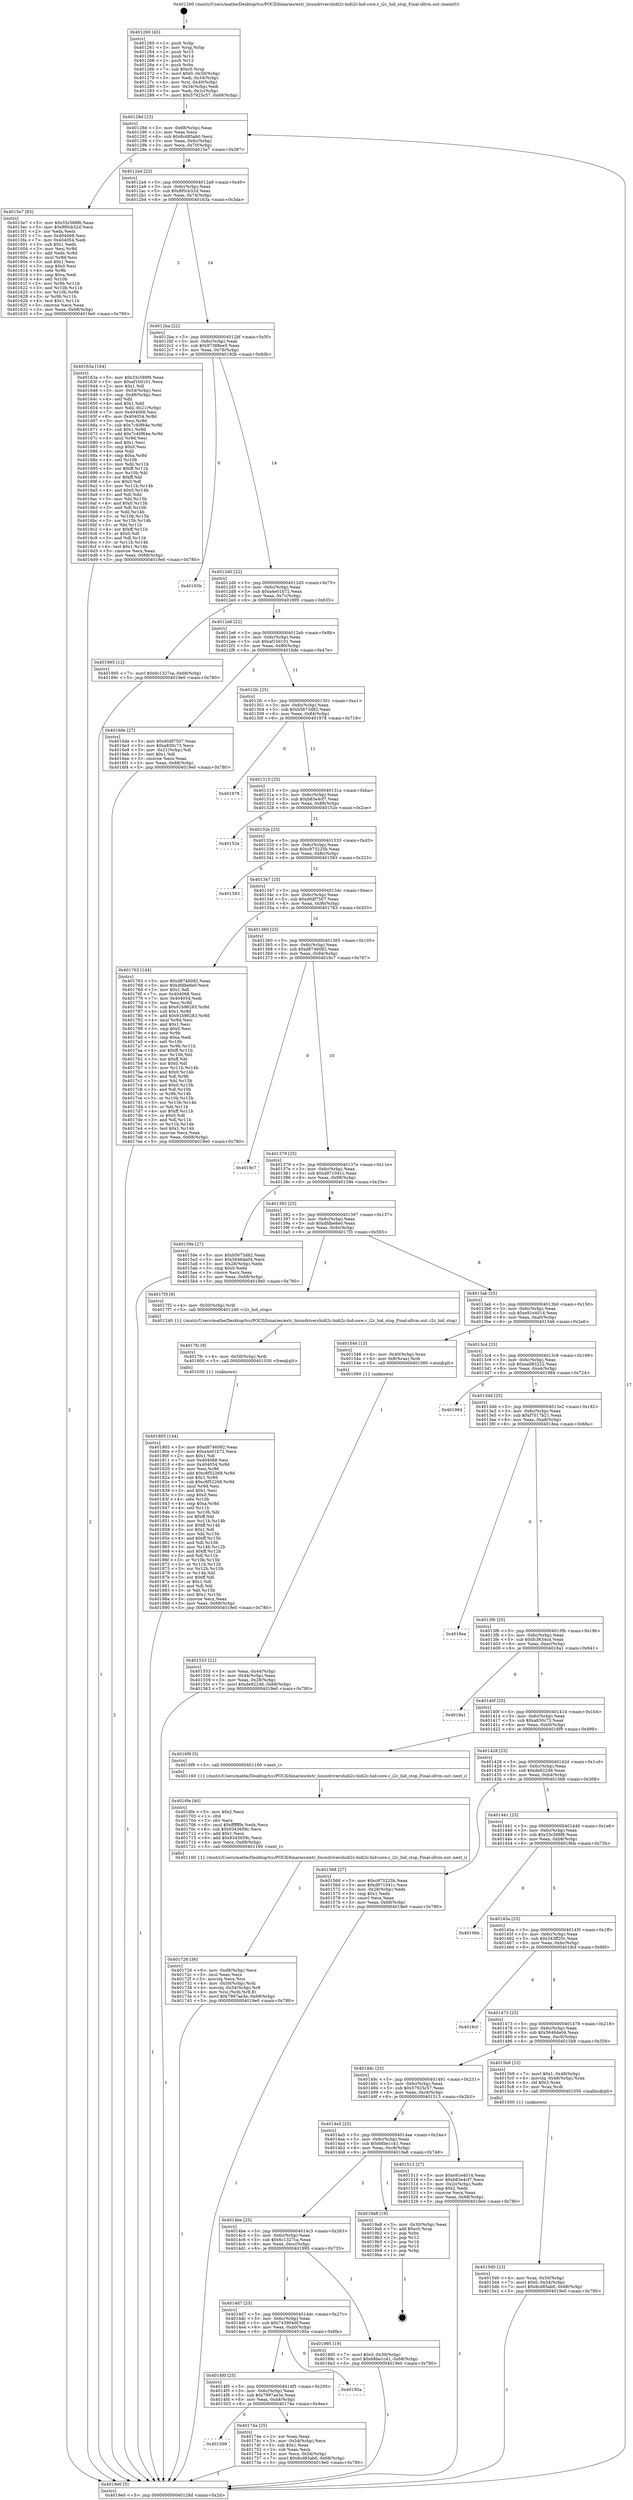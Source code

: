 digraph "0x401260" {
  label = "0x401260 (/mnt/c/Users/mathe/Desktop/tcc/POCII/binaries/extr_linuxdrivershidi2c-hidi2c-hid-core.c_i2c_hid_stop_Final-ollvm.out::main(0))"
  labelloc = "t"
  node[shape=record]

  Entry [label="",width=0.3,height=0.3,shape=circle,fillcolor=black,style=filled]
  "0x40128d" [label="{
     0x40128d [23]\l
     | [instrs]\l
     &nbsp;&nbsp;0x40128d \<+3\>: mov -0x68(%rbp),%eax\l
     &nbsp;&nbsp;0x401290 \<+2\>: mov %eax,%ecx\l
     &nbsp;&nbsp;0x401292 \<+6\>: sub $0x8cd85ab0,%ecx\l
     &nbsp;&nbsp;0x401298 \<+3\>: mov %eax,-0x6c(%rbp)\l
     &nbsp;&nbsp;0x40129b \<+3\>: mov %ecx,-0x70(%rbp)\l
     &nbsp;&nbsp;0x40129e \<+6\>: je 00000000004015e7 \<main+0x387\>\l
  }"]
  "0x4015e7" [label="{
     0x4015e7 [83]\l
     | [instrs]\l
     &nbsp;&nbsp;0x4015e7 \<+5\>: mov $0x33c588f6,%eax\l
     &nbsp;&nbsp;0x4015ec \<+5\>: mov $0x8f0cb32d,%ecx\l
     &nbsp;&nbsp;0x4015f1 \<+2\>: xor %edx,%edx\l
     &nbsp;&nbsp;0x4015f3 \<+7\>: mov 0x404068,%esi\l
     &nbsp;&nbsp;0x4015fa \<+7\>: mov 0x404054,%edi\l
     &nbsp;&nbsp;0x401601 \<+3\>: sub $0x1,%edx\l
     &nbsp;&nbsp;0x401604 \<+3\>: mov %esi,%r8d\l
     &nbsp;&nbsp;0x401607 \<+3\>: add %edx,%r8d\l
     &nbsp;&nbsp;0x40160a \<+4\>: imul %r8d,%esi\l
     &nbsp;&nbsp;0x40160e \<+3\>: and $0x1,%esi\l
     &nbsp;&nbsp;0x401611 \<+3\>: cmp $0x0,%esi\l
     &nbsp;&nbsp;0x401614 \<+4\>: sete %r9b\l
     &nbsp;&nbsp;0x401618 \<+3\>: cmp $0xa,%edi\l
     &nbsp;&nbsp;0x40161b \<+4\>: setl %r10b\l
     &nbsp;&nbsp;0x40161f \<+3\>: mov %r9b,%r11b\l
     &nbsp;&nbsp;0x401622 \<+3\>: and %r10b,%r11b\l
     &nbsp;&nbsp;0x401625 \<+3\>: xor %r10b,%r9b\l
     &nbsp;&nbsp;0x401628 \<+3\>: or %r9b,%r11b\l
     &nbsp;&nbsp;0x40162b \<+4\>: test $0x1,%r11b\l
     &nbsp;&nbsp;0x40162f \<+3\>: cmovne %ecx,%eax\l
     &nbsp;&nbsp;0x401632 \<+3\>: mov %eax,-0x68(%rbp)\l
     &nbsp;&nbsp;0x401635 \<+5\>: jmp 00000000004019e0 \<main+0x780\>\l
  }"]
  "0x4012a4" [label="{
     0x4012a4 [22]\l
     | [instrs]\l
     &nbsp;&nbsp;0x4012a4 \<+5\>: jmp 00000000004012a9 \<main+0x49\>\l
     &nbsp;&nbsp;0x4012a9 \<+3\>: mov -0x6c(%rbp),%eax\l
     &nbsp;&nbsp;0x4012ac \<+5\>: sub $0x8f0cb32d,%eax\l
     &nbsp;&nbsp;0x4012b1 \<+3\>: mov %eax,-0x74(%rbp)\l
     &nbsp;&nbsp;0x4012b4 \<+6\>: je 000000000040163a \<main+0x3da\>\l
  }"]
  Exit [label="",width=0.3,height=0.3,shape=circle,fillcolor=black,style=filled,peripheries=2]
  "0x40163a" [label="{
     0x40163a [164]\l
     | [instrs]\l
     &nbsp;&nbsp;0x40163a \<+5\>: mov $0x33c588f6,%eax\l
     &nbsp;&nbsp;0x40163f \<+5\>: mov $0xaf10d101,%ecx\l
     &nbsp;&nbsp;0x401644 \<+2\>: mov $0x1,%dl\l
     &nbsp;&nbsp;0x401646 \<+3\>: mov -0x54(%rbp),%esi\l
     &nbsp;&nbsp;0x401649 \<+3\>: cmp -0x48(%rbp),%esi\l
     &nbsp;&nbsp;0x40164c \<+4\>: setl %dil\l
     &nbsp;&nbsp;0x401650 \<+4\>: and $0x1,%dil\l
     &nbsp;&nbsp;0x401654 \<+4\>: mov %dil,-0x21(%rbp)\l
     &nbsp;&nbsp;0x401658 \<+7\>: mov 0x404068,%esi\l
     &nbsp;&nbsp;0x40165f \<+8\>: mov 0x404054,%r8d\l
     &nbsp;&nbsp;0x401667 \<+3\>: mov %esi,%r9d\l
     &nbsp;&nbsp;0x40166a \<+7\>: sub $0x7c40f64e,%r9d\l
     &nbsp;&nbsp;0x401671 \<+4\>: sub $0x1,%r9d\l
     &nbsp;&nbsp;0x401675 \<+7\>: add $0x7c40f64e,%r9d\l
     &nbsp;&nbsp;0x40167c \<+4\>: imul %r9d,%esi\l
     &nbsp;&nbsp;0x401680 \<+3\>: and $0x1,%esi\l
     &nbsp;&nbsp;0x401683 \<+3\>: cmp $0x0,%esi\l
     &nbsp;&nbsp;0x401686 \<+4\>: sete %dil\l
     &nbsp;&nbsp;0x40168a \<+4\>: cmp $0xa,%r8d\l
     &nbsp;&nbsp;0x40168e \<+4\>: setl %r10b\l
     &nbsp;&nbsp;0x401692 \<+3\>: mov %dil,%r11b\l
     &nbsp;&nbsp;0x401695 \<+4\>: xor $0xff,%r11b\l
     &nbsp;&nbsp;0x401699 \<+3\>: mov %r10b,%bl\l
     &nbsp;&nbsp;0x40169c \<+3\>: xor $0xff,%bl\l
     &nbsp;&nbsp;0x40169f \<+3\>: xor $0x0,%dl\l
     &nbsp;&nbsp;0x4016a2 \<+3\>: mov %r11b,%r14b\l
     &nbsp;&nbsp;0x4016a5 \<+4\>: and $0x0,%r14b\l
     &nbsp;&nbsp;0x4016a9 \<+3\>: and %dl,%dil\l
     &nbsp;&nbsp;0x4016ac \<+3\>: mov %bl,%r15b\l
     &nbsp;&nbsp;0x4016af \<+4\>: and $0x0,%r15b\l
     &nbsp;&nbsp;0x4016b3 \<+3\>: and %dl,%r10b\l
     &nbsp;&nbsp;0x4016b6 \<+3\>: or %dil,%r14b\l
     &nbsp;&nbsp;0x4016b9 \<+3\>: or %r10b,%r15b\l
     &nbsp;&nbsp;0x4016bc \<+3\>: xor %r15b,%r14b\l
     &nbsp;&nbsp;0x4016bf \<+3\>: or %bl,%r11b\l
     &nbsp;&nbsp;0x4016c2 \<+4\>: xor $0xff,%r11b\l
     &nbsp;&nbsp;0x4016c6 \<+3\>: or $0x0,%dl\l
     &nbsp;&nbsp;0x4016c9 \<+3\>: and %dl,%r11b\l
     &nbsp;&nbsp;0x4016cc \<+3\>: or %r11b,%r14b\l
     &nbsp;&nbsp;0x4016cf \<+4\>: test $0x1,%r14b\l
     &nbsp;&nbsp;0x4016d3 \<+3\>: cmovne %ecx,%eax\l
     &nbsp;&nbsp;0x4016d6 \<+3\>: mov %eax,-0x68(%rbp)\l
     &nbsp;&nbsp;0x4016d9 \<+5\>: jmp 00000000004019e0 \<main+0x780\>\l
  }"]
  "0x4012ba" [label="{
     0x4012ba [22]\l
     | [instrs]\l
     &nbsp;&nbsp;0x4012ba \<+5\>: jmp 00000000004012bf \<main+0x5f\>\l
     &nbsp;&nbsp;0x4012bf \<+3\>: mov -0x6c(%rbp),%eax\l
     &nbsp;&nbsp;0x4012c2 \<+5\>: sub $0x97388ee5,%eax\l
     &nbsp;&nbsp;0x4012c7 \<+3\>: mov %eax,-0x78(%rbp)\l
     &nbsp;&nbsp;0x4012ca \<+6\>: je 000000000040193b \<main+0x6db\>\l
  }"]
  "0x401805" [label="{
     0x401805 [144]\l
     | [instrs]\l
     &nbsp;&nbsp;0x401805 \<+5\>: mov $0xd8746082,%eax\l
     &nbsp;&nbsp;0x40180a \<+5\>: mov $0xa4e01b72,%ecx\l
     &nbsp;&nbsp;0x40180f \<+2\>: mov $0x1,%dl\l
     &nbsp;&nbsp;0x401811 \<+7\>: mov 0x404068,%esi\l
     &nbsp;&nbsp;0x401818 \<+8\>: mov 0x404054,%r8d\l
     &nbsp;&nbsp;0x401820 \<+3\>: mov %esi,%r9d\l
     &nbsp;&nbsp;0x401823 \<+7\>: add $0xc8f52268,%r9d\l
     &nbsp;&nbsp;0x40182a \<+4\>: sub $0x1,%r9d\l
     &nbsp;&nbsp;0x40182e \<+7\>: sub $0xc8f52268,%r9d\l
     &nbsp;&nbsp;0x401835 \<+4\>: imul %r9d,%esi\l
     &nbsp;&nbsp;0x401839 \<+3\>: and $0x1,%esi\l
     &nbsp;&nbsp;0x40183c \<+3\>: cmp $0x0,%esi\l
     &nbsp;&nbsp;0x40183f \<+4\>: sete %r10b\l
     &nbsp;&nbsp;0x401843 \<+4\>: cmp $0xa,%r8d\l
     &nbsp;&nbsp;0x401847 \<+4\>: setl %r11b\l
     &nbsp;&nbsp;0x40184b \<+3\>: mov %r10b,%bl\l
     &nbsp;&nbsp;0x40184e \<+3\>: xor $0xff,%bl\l
     &nbsp;&nbsp;0x401851 \<+3\>: mov %r11b,%r14b\l
     &nbsp;&nbsp;0x401854 \<+4\>: xor $0xff,%r14b\l
     &nbsp;&nbsp;0x401858 \<+3\>: xor $0x1,%dl\l
     &nbsp;&nbsp;0x40185b \<+3\>: mov %bl,%r15b\l
     &nbsp;&nbsp;0x40185e \<+4\>: and $0xff,%r15b\l
     &nbsp;&nbsp;0x401862 \<+3\>: and %dl,%r10b\l
     &nbsp;&nbsp;0x401865 \<+3\>: mov %r14b,%r12b\l
     &nbsp;&nbsp;0x401868 \<+4\>: and $0xff,%r12b\l
     &nbsp;&nbsp;0x40186c \<+3\>: and %dl,%r11b\l
     &nbsp;&nbsp;0x40186f \<+3\>: or %r10b,%r15b\l
     &nbsp;&nbsp;0x401872 \<+3\>: or %r11b,%r12b\l
     &nbsp;&nbsp;0x401875 \<+3\>: xor %r12b,%r15b\l
     &nbsp;&nbsp;0x401878 \<+3\>: or %r14b,%bl\l
     &nbsp;&nbsp;0x40187b \<+3\>: xor $0xff,%bl\l
     &nbsp;&nbsp;0x40187e \<+3\>: or $0x1,%dl\l
     &nbsp;&nbsp;0x401881 \<+2\>: and %dl,%bl\l
     &nbsp;&nbsp;0x401883 \<+3\>: or %bl,%r15b\l
     &nbsp;&nbsp;0x401886 \<+4\>: test $0x1,%r15b\l
     &nbsp;&nbsp;0x40188a \<+3\>: cmovne %ecx,%eax\l
     &nbsp;&nbsp;0x40188d \<+3\>: mov %eax,-0x68(%rbp)\l
     &nbsp;&nbsp;0x401890 \<+5\>: jmp 00000000004019e0 \<main+0x780\>\l
  }"]
  "0x40193b" [label="{
     0x40193b\l
  }", style=dashed]
  "0x4012d0" [label="{
     0x4012d0 [22]\l
     | [instrs]\l
     &nbsp;&nbsp;0x4012d0 \<+5\>: jmp 00000000004012d5 \<main+0x75\>\l
     &nbsp;&nbsp;0x4012d5 \<+3\>: mov -0x6c(%rbp),%eax\l
     &nbsp;&nbsp;0x4012d8 \<+5\>: sub $0xa4e01b72,%eax\l
     &nbsp;&nbsp;0x4012dd \<+3\>: mov %eax,-0x7c(%rbp)\l
     &nbsp;&nbsp;0x4012e0 \<+6\>: je 0000000000401895 \<main+0x635\>\l
  }"]
  "0x4017fc" [label="{
     0x4017fc [9]\l
     | [instrs]\l
     &nbsp;&nbsp;0x4017fc \<+4\>: mov -0x50(%rbp),%rdi\l
     &nbsp;&nbsp;0x401800 \<+5\>: call 0000000000401030 \<free@plt\>\l
     | [calls]\l
     &nbsp;&nbsp;0x401030 \{1\} (unknown)\l
  }"]
  "0x401895" [label="{
     0x401895 [12]\l
     | [instrs]\l
     &nbsp;&nbsp;0x401895 \<+7\>: movl $0x6c1327ca,-0x68(%rbp)\l
     &nbsp;&nbsp;0x40189c \<+5\>: jmp 00000000004019e0 \<main+0x780\>\l
  }"]
  "0x4012e6" [label="{
     0x4012e6 [22]\l
     | [instrs]\l
     &nbsp;&nbsp;0x4012e6 \<+5\>: jmp 00000000004012eb \<main+0x8b\>\l
     &nbsp;&nbsp;0x4012eb \<+3\>: mov -0x6c(%rbp),%eax\l
     &nbsp;&nbsp;0x4012ee \<+5\>: sub $0xaf10d101,%eax\l
     &nbsp;&nbsp;0x4012f3 \<+3\>: mov %eax,-0x80(%rbp)\l
     &nbsp;&nbsp;0x4012f6 \<+6\>: je 00000000004016de \<main+0x47e\>\l
  }"]
  "0x401509" [label="{
     0x401509\l
  }", style=dashed]
  "0x4016de" [label="{
     0x4016de [27]\l
     | [instrs]\l
     &nbsp;&nbsp;0x4016de \<+5\>: mov $0xd0df7507,%eax\l
     &nbsp;&nbsp;0x4016e3 \<+5\>: mov $0xa830c73,%ecx\l
     &nbsp;&nbsp;0x4016e8 \<+3\>: mov -0x21(%rbp),%dl\l
     &nbsp;&nbsp;0x4016eb \<+3\>: test $0x1,%dl\l
     &nbsp;&nbsp;0x4016ee \<+3\>: cmovne %ecx,%eax\l
     &nbsp;&nbsp;0x4016f1 \<+3\>: mov %eax,-0x68(%rbp)\l
     &nbsp;&nbsp;0x4016f4 \<+5\>: jmp 00000000004019e0 \<main+0x780\>\l
  }"]
  "0x4012fc" [label="{
     0x4012fc [25]\l
     | [instrs]\l
     &nbsp;&nbsp;0x4012fc \<+5\>: jmp 0000000000401301 \<main+0xa1\>\l
     &nbsp;&nbsp;0x401301 \<+3\>: mov -0x6c(%rbp),%eax\l
     &nbsp;&nbsp;0x401304 \<+5\>: sub $0xb5673d82,%eax\l
     &nbsp;&nbsp;0x401309 \<+6\>: mov %eax,-0x84(%rbp)\l
     &nbsp;&nbsp;0x40130f \<+6\>: je 0000000000401978 \<main+0x718\>\l
  }"]
  "0x40174a" [label="{
     0x40174a [25]\l
     | [instrs]\l
     &nbsp;&nbsp;0x40174a \<+2\>: xor %eax,%eax\l
     &nbsp;&nbsp;0x40174c \<+3\>: mov -0x54(%rbp),%ecx\l
     &nbsp;&nbsp;0x40174f \<+3\>: sub $0x1,%eax\l
     &nbsp;&nbsp;0x401752 \<+2\>: sub %eax,%ecx\l
     &nbsp;&nbsp;0x401754 \<+3\>: mov %ecx,-0x54(%rbp)\l
     &nbsp;&nbsp;0x401757 \<+7\>: movl $0x8cd85ab0,-0x68(%rbp)\l
     &nbsp;&nbsp;0x40175e \<+5\>: jmp 00000000004019e0 \<main+0x780\>\l
  }"]
  "0x401978" [label="{
     0x401978\l
  }", style=dashed]
  "0x401315" [label="{
     0x401315 [25]\l
     | [instrs]\l
     &nbsp;&nbsp;0x401315 \<+5\>: jmp 000000000040131a \<main+0xba\>\l
     &nbsp;&nbsp;0x40131a \<+3\>: mov -0x6c(%rbp),%eax\l
     &nbsp;&nbsp;0x40131d \<+5\>: sub $0xb83e4cf7,%eax\l
     &nbsp;&nbsp;0x401322 \<+6\>: mov %eax,-0x88(%rbp)\l
     &nbsp;&nbsp;0x401328 \<+6\>: je 000000000040152e \<main+0x2ce\>\l
  }"]
  "0x4014f0" [label="{
     0x4014f0 [25]\l
     | [instrs]\l
     &nbsp;&nbsp;0x4014f0 \<+5\>: jmp 00000000004014f5 \<main+0x295\>\l
     &nbsp;&nbsp;0x4014f5 \<+3\>: mov -0x6c(%rbp),%eax\l
     &nbsp;&nbsp;0x4014f8 \<+5\>: sub $0x7997ae3e,%eax\l
     &nbsp;&nbsp;0x4014fd \<+6\>: mov %eax,-0xd4(%rbp)\l
     &nbsp;&nbsp;0x401503 \<+6\>: je 000000000040174a \<main+0x4ea\>\l
  }"]
  "0x40152e" [label="{
     0x40152e\l
  }", style=dashed]
  "0x40132e" [label="{
     0x40132e [25]\l
     | [instrs]\l
     &nbsp;&nbsp;0x40132e \<+5\>: jmp 0000000000401333 \<main+0xd3\>\l
     &nbsp;&nbsp;0x401333 \<+3\>: mov -0x6c(%rbp),%eax\l
     &nbsp;&nbsp;0x401336 \<+5\>: sub $0xc973225b,%eax\l
     &nbsp;&nbsp;0x40133b \<+6\>: mov %eax,-0x8c(%rbp)\l
     &nbsp;&nbsp;0x401341 \<+6\>: je 0000000000401583 \<main+0x323\>\l
  }"]
  "0x40195a" [label="{
     0x40195a\l
  }", style=dashed]
  "0x401583" [label="{
     0x401583\l
  }", style=dashed]
  "0x401347" [label="{
     0x401347 [25]\l
     | [instrs]\l
     &nbsp;&nbsp;0x401347 \<+5\>: jmp 000000000040134c \<main+0xec\>\l
     &nbsp;&nbsp;0x40134c \<+3\>: mov -0x6c(%rbp),%eax\l
     &nbsp;&nbsp;0x40134f \<+5\>: sub $0xd0df7507,%eax\l
     &nbsp;&nbsp;0x401354 \<+6\>: mov %eax,-0x90(%rbp)\l
     &nbsp;&nbsp;0x40135a \<+6\>: je 0000000000401763 \<main+0x503\>\l
  }"]
  "0x4014d7" [label="{
     0x4014d7 [25]\l
     | [instrs]\l
     &nbsp;&nbsp;0x4014d7 \<+5\>: jmp 00000000004014dc \<main+0x27c\>\l
     &nbsp;&nbsp;0x4014dc \<+3\>: mov -0x6c(%rbp),%eax\l
     &nbsp;&nbsp;0x4014df \<+5\>: sub $0x743904df,%eax\l
     &nbsp;&nbsp;0x4014e4 \<+6\>: mov %eax,-0xd0(%rbp)\l
     &nbsp;&nbsp;0x4014ea \<+6\>: je 000000000040195a \<main+0x6fa\>\l
  }"]
  "0x401763" [label="{
     0x401763 [144]\l
     | [instrs]\l
     &nbsp;&nbsp;0x401763 \<+5\>: mov $0xd8746082,%eax\l
     &nbsp;&nbsp;0x401768 \<+5\>: mov $0xdfdbe8e0,%ecx\l
     &nbsp;&nbsp;0x40176d \<+2\>: mov $0x1,%dl\l
     &nbsp;&nbsp;0x40176f \<+7\>: mov 0x404068,%esi\l
     &nbsp;&nbsp;0x401776 \<+7\>: mov 0x404054,%edi\l
     &nbsp;&nbsp;0x40177d \<+3\>: mov %esi,%r8d\l
     &nbsp;&nbsp;0x401780 \<+7\>: sub $0x91b96283,%r8d\l
     &nbsp;&nbsp;0x401787 \<+4\>: sub $0x1,%r8d\l
     &nbsp;&nbsp;0x40178b \<+7\>: add $0x91b96283,%r8d\l
     &nbsp;&nbsp;0x401792 \<+4\>: imul %r8d,%esi\l
     &nbsp;&nbsp;0x401796 \<+3\>: and $0x1,%esi\l
     &nbsp;&nbsp;0x401799 \<+3\>: cmp $0x0,%esi\l
     &nbsp;&nbsp;0x40179c \<+4\>: sete %r9b\l
     &nbsp;&nbsp;0x4017a0 \<+3\>: cmp $0xa,%edi\l
     &nbsp;&nbsp;0x4017a3 \<+4\>: setl %r10b\l
     &nbsp;&nbsp;0x4017a7 \<+3\>: mov %r9b,%r11b\l
     &nbsp;&nbsp;0x4017aa \<+4\>: xor $0xff,%r11b\l
     &nbsp;&nbsp;0x4017ae \<+3\>: mov %r10b,%bl\l
     &nbsp;&nbsp;0x4017b1 \<+3\>: xor $0xff,%bl\l
     &nbsp;&nbsp;0x4017b4 \<+3\>: xor $0x0,%dl\l
     &nbsp;&nbsp;0x4017b7 \<+3\>: mov %r11b,%r14b\l
     &nbsp;&nbsp;0x4017ba \<+4\>: and $0x0,%r14b\l
     &nbsp;&nbsp;0x4017be \<+3\>: and %dl,%r9b\l
     &nbsp;&nbsp;0x4017c1 \<+3\>: mov %bl,%r15b\l
     &nbsp;&nbsp;0x4017c4 \<+4\>: and $0x0,%r15b\l
     &nbsp;&nbsp;0x4017c8 \<+3\>: and %dl,%r10b\l
     &nbsp;&nbsp;0x4017cb \<+3\>: or %r9b,%r14b\l
     &nbsp;&nbsp;0x4017ce \<+3\>: or %r10b,%r15b\l
     &nbsp;&nbsp;0x4017d1 \<+3\>: xor %r15b,%r14b\l
     &nbsp;&nbsp;0x4017d4 \<+3\>: or %bl,%r11b\l
     &nbsp;&nbsp;0x4017d7 \<+4\>: xor $0xff,%r11b\l
     &nbsp;&nbsp;0x4017db \<+3\>: or $0x0,%dl\l
     &nbsp;&nbsp;0x4017de \<+3\>: and %dl,%r11b\l
     &nbsp;&nbsp;0x4017e1 \<+3\>: or %r11b,%r14b\l
     &nbsp;&nbsp;0x4017e4 \<+4\>: test $0x1,%r14b\l
     &nbsp;&nbsp;0x4017e8 \<+3\>: cmovne %ecx,%eax\l
     &nbsp;&nbsp;0x4017eb \<+3\>: mov %eax,-0x68(%rbp)\l
     &nbsp;&nbsp;0x4017ee \<+5\>: jmp 00000000004019e0 \<main+0x780\>\l
  }"]
  "0x401360" [label="{
     0x401360 [25]\l
     | [instrs]\l
     &nbsp;&nbsp;0x401360 \<+5\>: jmp 0000000000401365 \<main+0x105\>\l
     &nbsp;&nbsp;0x401365 \<+3\>: mov -0x6c(%rbp),%eax\l
     &nbsp;&nbsp;0x401368 \<+5\>: sub $0xd8746082,%eax\l
     &nbsp;&nbsp;0x40136d \<+6\>: mov %eax,-0x94(%rbp)\l
     &nbsp;&nbsp;0x401373 \<+6\>: je 00000000004019c7 \<main+0x767\>\l
  }"]
  "0x401995" [label="{
     0x401995 [19]\l
     | [instrs]\l
     &nbsp;&nbsp;0x401995 \<+7\>: movl $0x0,-0x30(%rbp)\l
     &nbsp;&nbsp;0x40199c \<+7\>: movl $0x68be1c41,-0x68(%rbp)\l
     &nbsp;&nbsp;0x4019a3 \<+5\>: jmp 00000000004019e0 \<main+0x780\>\l
  }"]
  "0x4019c7" [label="{
     0x4019c7\l
  }", style=dashed]
  "0x401379" [label="{
     0x401379 [25]\l
     | [instrs]\l
     &nbsp;&nbsp;0x401379 \<+5\>: jmp 000000000040137e \<main+0x11e\>\l
     &nbsp;&nbsp;0x40137e \<+3\>: mov -0x6c(%rbp),%eax\l
     &nbsp;&nbsp;0x401381 \<+5\>: sub $0xd971041c,%eax\l
     &nbsp;&nbsp;0x401386 \<+6\>: mov %eax,-0x98(%rbp)\l
     &nbsp;&nbsp;0x40138c \<+6\>: je 000000000040159e \<main+0x33e\>\l
  }"]
  "0x4014be" [label="{
     0x4014be [25]\l
     | [instrs]\l
     &nbsp;&nbsp;0x4014be \<+5\>: jmp 00000000004014c3 \<main+0x263\>\l
     &nbsp;&nbsp;0x4014c3 \<+3\>: mov -0x6c(%rbp),%eax\l
     &nbsp;&nbsp;0x4014c6 \<+5\>: sub $0x6c1327ca,%eax\l
     &nbsp;&nbsp;0x4014cb \<+6\>: mov %eax,-0xcc(%rbp)\l
     &nbsp;&nbsp;0x4014d1 \<+6\>: je 0000000000401995 \<main+0x735\>\l
  }"]
  "0x40159e" [label="{
     0x40159e [27]\l
     | [instrs]\l
     &nbsp;&nbsp;0x40159e \<+5\>: mov $0xb5673d82,%eax\l
     &nbsp;&nbsp;0x4015a3 \<+5\>: mov $0x5646da04,%ecx\l
     &nbsp;&nbsp;0x4015a8 \<+3\>: mov -0x28(%rbp),%edx\l
     &nbsp;&nbsp;0x4015ab \<+3\>: cmp $0x0,%edx\l
     &nbsp;&nbsp;0x4015ae \<+3\>: cmove %ecx,%eax\l
     &nbsp;&nbsp;0x4015b1 \<+3\>: mov %eax,-0x68(%rbp)\l
     &nbsp;&nbsp;0x4015b4 \<+5\>: jmp 00000000004019e0 \<main+0x780\>\l
  }"]
  "0x401392" [label="{
     0x401392 [25]\l
     | [instrs]\l
     &nbsp;&nbsp;0x401392 \<+5\>: jmp 0000000000401397 \<main+0x137\>\l
     &nbsp;&nbsp;0x401397 \<+3\>: mov -0x6c(%rbp),%eax\l
     &nbsp;&nbsp;0x40139a \<+5\>: sub $0xdfdbe8e0,%eax\l
     &nbsp;&nbsp;0x40139f \<+6\>: mov %eax,-0x9c(%rbp)\l
     &nbsp;&nbsp;0x4013a5 \<+6\>: je 00000000004017f3 \<main+0x593\>\l
  }"]
  "0x4019a8" [label="{
     0x4019a8 [19]\l
     | [instrs]\l
     &nbsp;&nbsp;0x4019a8 \<+3\>: mov -0x30(%rbp),%eax\l
     &nbsp;&nbsp;0x4019ab \<+7\>: add $0xc0,%rsp\l
     &nbsp;&nbsp;0x4019b2 \<+1\>: pop %rbx\l
     &nbsp;&nbsp;0x4019b3 \<+2\>: pop %r12\l
     &nbsp;&nbsp;0x4019b5 \<+2\>: pop %r14\l
     &nbsp;&nbsp;0x4019b7 \<+2\>: pop %r15\l
     &nbsp;&nbsp;0x4019b9 \<+1\>: pop %rbp\l
     &nbsp;&nbsp;0x4019ba \<+1\>: ret\l
  }"]
  "0x4017f3" [label="{
     0x4017f3 [9]\l
     | [instrs]\l
     &nbsp;&nbsp;0x4017f3 \<+4\>: mov -0x50(%rbp),%rdi\l
     &nbsp;&nbsp;0x4017f7 \<+5\>: call 0000000000401240 \<i2c_hid_stop\>\l
     | [calls]\l
     &nbsp;&nbsp;0x401240 \{1\} (/mnt/c/Users/mathe/Desktop/tcc/POCII/binaries/extr_linuxdrivershidi2c-hidi2c-hid-core.c_i2c_hid_stop_Final-ollvm.out::i2c_hid_stop)\l
  }"]
  "0x4013ab" [label="{
     0x4013ab [25]\l
     | [instrs]\l
     &nbsp;&nbsp;0x4013ab \<+5\>: jmp 00000000004013b0 \<main+0x150\>\l
     &nbsp;&nbsp;0x4013b0 \<+3\>: mov -0x6c(%rbp),%eax\l
     &nbsp;&nbsp;0x4013b3 \<+5\>: sub $0xe91e4014,%eax\l
     &nbsp;&nbsp;0x4013b8 \<+6\>: mov %eax,-0xa0(%rbp)\l
     &nbsp;&nbsp;0x4013be \<+6\>: je 0000000000401546 \<main+0x2e6\>\l
  }"]
  "0x401726" [label="{
     0x401726 [36]\l
     | [instrs]\l
     &nbsp;&nbsp;0x401726 \<+6\>: mov -0xd8(%rbp),%ecx\l
     &nbsp;&nbsp;0x40172c \<+3\>: imul %eax,%ecx\l
     &nbsp;&nbsp;0x40172f \<+3\>: movslq %ecx,%rsi\l
     &nbsp;&nbsp;0x401732 \<+4\>: mov -0x50(%rbp),%rdi\l
     &nbsp;&nbsp;0x401736 \<+4\>: movslq -0x54(%rbp),%r8\l
     &nbsp;&nbsp;0x40173a \<+4\>: mov %rsi,(%rdi,%r8,8)\l
     &nbsp;&nbsp;0x40173e \<+7\>: movl $0x7997ae3e,-0x68(%rbp)\l
     &nbsp;&nbsp;0x401745 \<+5\>: jmp 00000000004019e0 \<main+0x780\>\l
  }"]
  "0x401546" [label="{
     0x401546 [13]\l
     | [instrs]\l
     &nbsp;&nbsp;0x401546 \<+4\>: mov -0x40(%rbp),%rax\l
     &nbsp;&nbsp;0x40154a \<+4\>: mov 0x8(%rax),%rdi\l
     &nbsp;&nbsp;0x40154e \<+5\>: call 0000000000401060 \<atoi@plt\>\l
     | [calls]\l
     &nbsp;&nbsp;0x401060 \{1\} (unknown)\l
  }"]
  "0x4013c4" [label="{
     0x4013c4 [25]\l
     | [instrs]\l
     &nbsp;&nbsp;0x4013c4 \<+5\>: jmp 00000000004013c9 \<main+0x169\>\l
     &nbsp;&nbsp;0x4013c9 \<+3\>: mov -0x6c(%rbp),%eax\l
     &nbsp;&nbsp;0x4013cc \<+5\>: sub $0xea083222,%eax\l
     &nbsp;&nbsp;0x4013d1 \<+6\>: mov %eax,-0xa4(%rbp)\l
     &nbsp;&nbsp;0x4013d7 \<+6\>: je 0000000000401984 \<main+0x724\>\l
  }"]
  "0x4016fe" [label="{
     0x4016fe [40]\l
     | [instrs]\l
     &nbsp;&nbsp;0x4016fe \<+5\>: mov $0x2,%ecx\l
     &nbsp;&nbsp;0x401703 \<+1\>: cltd\l
     &nbsp;&nbsp;0x401704 \<+2\>: idiv %ecx\l
     &nbsp;&nbsp;0x401706 \<+6\>: imul $0xfffffffe,%edx,%ecx\l
     &nbsp;&nbsp;0x40170c \<+6\>: sub $0x9343659c,%ecx\l
     &nbsp;&nbsp;0x401712 \<+3\>: add $0x1,%ecx\l
     &nbsp;&nbsp;0x401715 \<+6\>: add $0x9343659c,%ecx\l
     &nbsp;&nbsp;0x40171b \<+6\>: mov %ecx,-0xd8(%rbp)\l
     &nbsp;&nbsp;0x401721 \<+5\>: call 0000000000401160 \<next_i\>\l
     | [calls]\l
     &nbsp;&nbsp;0x401160 \{1\} (/mnt/c/Users/mathe/Desktop/tcc/POCII/binaries/extr_linuxdrivershidi2c-hidi2c-hid-core.c_i2c_hid_stop_Final-ollvm.out::next_i)\l
  }"]
  "0x401984" [label="{
     0x401984\l
  }", style=dashed]
  "0x4013dd" [label="{
     0x4013dd [25]\l
     | [instrs]\l
     &nbsp;&nbsp;0x4013dd \<+5\>: jmp 00000000004013e2 \<main+0x182\>\l
     &nbsp;&nbsp;0x4013e2 \<+3\>: mov -0x6c(%rbp),%eax\l
     &nbsp;&nbsp;0x4013e5 \<+5\>: sub $0xf7017b21,%eax\l
     &nbsp;&nbsp;0x4013ea \<+6\>: mov %eax,-0xa8(%rbp)\l
     &nbsp;&nbsp;0x4013f0 \<+6\>: je 00000000004018ea \<main+0x68a\>\l
  }"]
  "0x4015d0" [label="{
     0x4015d0 [23]\l
     | [instrs]\l
     &nbsp;&nbsp;0x4015d0 \<+4\>: mov %rax,-0x50(%rbp)\l
     &nbsp;&nbsp;0x4015d4 \<+7\>: movl $0x0,-0x54(%rbp)\l
     &nbsp;&nbsp;0x4015db \<+7\>: movl $0x8cd85ab0,-0x68(%rbp)\l
     &nbsp;&nbsp;0x4015e2 \<+5\>: jmp 00000000004019e0 \<main+0x780\>\l
  }"]
  "0x4018ea" [label="{
     0x4018ea\l
  }", style=dashed]
  "0x4013f6" [label="{
     0x4013f6 [25]\l
     | [instrs]\l
     &nbsp;&nbsp;0x4013f6 \<+5\>: jmp 00000000004013fb \<main+0x19b\>\l
     &nbsp;&nbsp;0x4013fb \<+3\>: mov -0x6c(%rbp),%eax\l
     &nbsp;&nbsp;0x4013fe \<+5\>: sub $0xfc3634cd,%eax\l
     &nbsp;&nbsp;0x401403 \<+6\>: mov %eax,-0xac(%rbp)\l
     &nbsp;&nbsp;0x401409 \<+6\>: je 00000000004018a1 \<main+0x641\>\l
  }"]
  "0x401553" [label="{
     0x401553 [21]\l
     | [instrs]\l
     &nbsp;&nbsp;0x401553 \<+3\>: mov %eax,-0x44(%rbp)\l
     &nbsp;&nbsp;0x401556 \<+3\>: mov -0x44(%rbp),%eax\l
     &nbsp;&nbsp;0x401559 \<+3\>: mov %eax,-0x28(%rbp)\l
     &nbsp;&nbsp;0x40155c \<+7\>: movl $0xde92246,-0x68(%rbp)\l
     &nbsp;&nbsp;0x401563 \<+5\>: jmp 00000000004019e0 \<main+0x780\>\l
  }"]
  "0x4018a1" [label="{
     0x4018a1\l
  }", style=dashed]
  "0x40140f" [label="{
     0x40140f [25]\l
     | [instrs]\l
     &nbsp;&nbsp;0x40140f \<+5\>: jmp 0000000000401414 \<main+0x1b4\>\l
     &nbsp;&nbsp;0x401414 \<+3\>: mov -0x6c(%rbp),%eax\l
     &nbsp;&nbsp;0x401417 \<+5\>: sub $0xa830c73,%eax\l
     &nbsp;&nbsp;0x40141c \<+6\>: mov %eax,-0xb0(%rbp)\l
     &nbsp;&nbsp;0x401422 \<+6\>: je 00000000004016f9 \<main+0x499\>\l
  }"]
  "0x401260" [label="{
     0x401260 [45]\l
     | [instrs]\l
     &nbsp;&nbsp;0x401260 \<+1\>: push %rbp\l
     &nbsp;&nbsp;0x401261 \<+3\>: mov %rsp,%rbp\l
     &nbsp;&nbsp;0x401264 \<+2\>: push %r15\l
     &nbsp;&nbsp;0x401266 \<+2\>: push %r14\l
     &nbsp;&nbsp;0x401268 \<+2\>: push %r12\l
     &nbsp;&nbsp;0x40126a \<+1\>: push %rbx\l
     &nbsp;&nbsp;0x40126b \<+7\>: sub $0xc0,%rsp\l
     &nbsp;&nbsp;0x401272 \<+7\>: movl $0x0,-0x30(%rbp)\l
     &nbsp;&nbsp;0x401279 \<+3\>: mov %edi,-0x34(%rbp)\l
     &nbsp;&nbsp;0x40127c \<+4\>: mov %rsi,-0x40(%rbp)\l
     &nbsp;&nbsp;0x401280 \<+3\>: mov -0x34(%rbp),%edi\l
     &nbsp;&nbsp;0x401283 \<+3\>: mov %edi,-0x2c(%rbp)\l
     &nbsp;&nbsp;0x401286 \<+7\>: movl $0x57925c57,-0x68(%rbp)\l
  }"]
  "0x4016f9" [label="{
     0x4016f9 [5]\l
     | [instrs]\l
     &nbsp;&nbsp;0x4016f9 \<+5\>: call 0000000000401160 \<next_i\>\l
     | [calls]\l
     &nbsp;&nbsp;0x401160 \{1\} (/mnt/c/Users/mathe/Desktop/tcc/POCII/binaries/extr_linuxdrivershidi2c-hidi2c-hid-core.c_i2c_hid_stop_Final-ollvm.out::next_i)\l
  }"]
  "0x401428" [label="{
     0x401428 [25]\l
     | [instrs]\l
     &nbsp;&nbsp;0x401428 \<+5\>: jmp 000000000040142d \<main+0x1cd\>\l
     &nbsp;&nbsp;0x40142d \<+3\>: mov -0x6c(%rbp),%eax\l
     &nbsp;&nbsp;0x401430 \<+5\>: sub $0xde92246,%eax\l
     &nbsp;&nbsp;0x401435 \<+6\>: mov %eax,-0xb4(%rbp)\l
     &nbsp;&nbsp;0x40143b \<+6\>: je 0000000000401568 \<main+0x308\>\l
  }"]
  "0x4019e0" [label="{
     0x4019e0 [5]\l
     | [instrs]\l
     &nbsp;&nbsp;0x4019e0 \<+5\>: jmp 000000000040128d \<main+0x2d\>\l
  }"]
  "0x401568" [label="{
     0x401568 [27]\l
     | [instrs]\l
     &nbsp;&nbsp;0x401568 \<+5\>: mov $0xc973225b,%eax\l
     &nbsp;&nbsp;0x40156d \<+5\>: mov $0xd971041c,%ecx\l
     &nbsp;&nbsp;0x401572 \<+3\>: mov -0x28(%rbp),%edx\l
     &nbsp;&nbsp;0x401575 \<+3\>: cmp $0x1,%edx\l
     &nbsp;&nbsp;0x401578 \<+3\>: cmovl %ecx,%eax\l
     &nbsp;&nbsp;0x40157b \<+3\>: mov %eax,-0x68(%rbp)\l
     &nbsp;&nbsp;0x40157e \<+5\>: jmp 00000000004019e0 \<main+0x780\>\l
  }"]
  "0x401441" [label="{
     0x401441 [25]\l
     | [instrs]\l
     &nbsp;&nbsp;0x401441 \<+5\>: jmp 0000000000401446 \<main+0x1e6\>\l
     &nbsp;&nbsp;0x401446 \<+3\>: mov -0x6c(%rbp),%eax\l
     &nbsp;&nbsp;0x401449 \<+5\>: sub $0x33c588f6,%eax\l
     &nbsp;&nbsp;0x40144e \<+6\>: mov %eax,-0xb8(%rbp)\l
     &nbsp;&nbsp;0x401454 \<+6\>: je 00000000004019bb \<main+0x75b\>\l
  }"]
  "0x4014a5" [label="{
     0x4014a5 [25]\l
     | [instrs]\l
     &nbsp;&nbsp;0x4014a5 \<+5\>: jmp 00000000004014aa \<main+0x24a\>\l
     &nbsp;&nbsp;0x4014aa \<+3\>: mov -0x6c(%rbp),%eax\l
     &nbsp;&nbsp;0x4014ad \<+5\>: sub $0x68be1c41,%eax\l
     &nbsp;&nbsp;0x4014b2 \<+6\>: mov %eax,-0xc8(%rbp)\l
     &nbsp;&nbsp;0x4014b8 \<+6\>: je 00000000004019a8 \<main+0x748\>\l
  }"]
  "0x4019bb" [label="{
     0x4019bb\l
  }", style=dashed]
  "0x40145a" [label="{
     0x40145a [25]\l
     | [instrs]\l
     &nbsp;&nbsp;0x40145a \<+5\>: jmp 000000000040145f \<main+0x1ff\>\l
     &nbsp;&nbsp;0x40145f \<+3\>: mov -0x6c(%rbp),%eax\l
     &nbsp;&nbsp;0x401462 \<+5\>: sub $0x343ff20c,%eax\l
     &nbsp;&nbsp;0x401467 \<+6\>: mov %eax,-0xbc(%rbp)\l
     &nbsp;&nbsp;0x40146d \<+6\>: je 00000000004018cf \<main+0x66f\>\l
  }"]
  "0x401513" [label="{
     0x401513 [27]\l
     | [instrs]\l
     &nbsp;&nbsp;0x401513 \<+5\>: mov $0xe91e4014,%eax\l
     &nbsp;&nbsp;0x401518 \<+5\>: mov $0xb83e4cf7,%ecx\l
     &nbsp;&nbsp;0x40151d \<+3\>: mov -0x2c(%rbp),%edx\l
     &nbsp;&nbsp;0x401520 \<+3\>: cmp $0x2,%edx\l
     &nbsp;&nbsp;0x401523 \<+3\>: cmovne %ecx,%eax\l
     &nbsp;&nbsp;0x401526 \<+3\>: mov %eax,-0x68(%rbp)\l
     &nbsp;&nbsp;0x401529 \<+5\>: jmp 00000000004019e0 \<main+0x780\>\l
  }"]
  "0x4018cf" [label="{
     0x4018cf\l
  }", style=dashed]
  "0x401473" [label="{
     0x401473 [25]\l
     | [instrs]\l
     &nbsp;&nbsp;0x401473 \<+5\>: jmp 0000000000401478 \<main+0x218\>\l
     &nbsp;&nbsp;0x401478 \<+3\>: mov -0x6c(%rbp),%eax\l
     &nbsp;&nbsp;0x40147b \<+5\>: sub $0x5646da04,%eax\l
     &nbsp;&nbsp;0x401480 \<+6\>: mov %eax,-0xc0(%rbp)\l
     &nbsp;&nbsp;0x401486 \<+6\>: je 00000000004015b9 \<main+0x359\>\l
  }"]
  "0x40148c" [label="{
     0x40148c [25]\l
     | [instrs]\l
     &nbsp;&nbsp;0x40148c \<+5\>: jmp 0000000000401491 \<main+0x231\>\l
     &nbsp;&nbsp;0x401491 \<+3\>: mov -0x6c(%rbp),%eax\l
     &nbsp;&nbsp;0x401494 \<+5\>: sub $0x57925c57,%eax\l
     &nbsp;&nbsp;0x401499 \<+6\>: mov %eax,-0xc4(%rbp)\l
     &nbsp;&nbsp;0x40149f \<+6\>: je 0000000000401513 \<main+0x2b3\>\l
  }"]
  "0x4015b9" [label="{
     0x4015b9 [23]\l
     | [instrs]\l
     &nbsp;&nbsp;0x4015b9 \<+7\>: movl $0x1,-0x48(%rbp)\l
     &nbsp;&nbsp;0x4015c0 \<+4\>: movslq -0x48(%rbp),%rax\l
     &nbsp;&nbsp;0x4015c4 \<+4\>: shl $0x3,%rax\l
     &nbsp;&nbsp;0x4015c8 \<+3\>: mov %rax,%rdi\l
     &nbsp;&nbsp;0x4015cb \<+5\>: call 0000000000401050 \<malloc@plt\>\l
     | [calls]\l
     &nbsp;&nbsp;0x401050 \{1\} (unknown)\l
  }"]
  Entry -> "0x401260" [label=" 1"]
  "0x40128d" -> "0x4015e7" [label=" 2"]
  "0x40128d" -> "0x4012a4" [label=" 16"]
  "0x4019a8" -> Exit [label=" 1"]
  "0x4012a4" -> "0x40163a" [label=" 2"]
  "0x4012a4" -> "0x4012ba" [label=" 14"]
  "0x401995" -> "0x4019e0" [label=" 1"]
  "0x4012ba" -> "0x40193b" [label=" 0"]
  "0x4012ba" -> "0x4012d0" [label=" 14"]
  "0x401895" -> "0x4019e0" [label=" 1"]
  "0x4012d0" -> "0x401895" [label=" 1"]
  "0x4012d0" -> "0x4012e6" [label=" 13"]
  "0x401805" -> "0x4019e0" [label=" 1"]
  "0x4012e6" -> "0x4016de" [label=" 2"]
  "0x4012e6" -> "0x4012fc" [label=" 11"]
  "0x4017fc" -> "0x401805" [label=" 1"]
  "0x4012fc" -> "0x401978" [label=" 0"]
  "0x4012fc" -> "0x401315" [label=" 11"]
  "0x4017f3" -> "0x4017fc" [label=" 1"]
  "0x401315" -> "0x40152e" [label=" 0"]
  "0x401315" -> "0x40132e" [label=" 11"]
  "0x40174a" -> "0x4019e0" [label=" 1"]
  "0x40132e" -> "0x401583" [label=" 0"]
  "0x40132e" -> "0x401347" [label=" 11"]
  "0x4014f0" -> "0x401509" [label=" 0"]
  "0x401347" -> "0x401763" [label=" 1"]
  "0x401347" -> "0x401360" [label=" 10"]
  "0x401763" -> "0x4019e0" [label=" 1"]
  "0x401360" -> "0x4019c7" [label=" 0"]
  "0x401360" -> "0x401379" [label=" 10"]
  "0x4014d7" -> "0x4014f0" [label=" 1"]
  "0x401379" -> "0x40159e" [label=" 1"]
  "0x401379" -> "0x401392" [label=" 9"]
  "0x4014f0" -> "0x40174a" [label=" 1"]
  "0x401392" -> "0x4017f3" [label=" 1"]
  "0x401392" -> "0x4013ab" [label=" 8"]
  "0x4014be" -> "0x4014d7" [label=" 1"]
  "0x4013ab" -> "0x401546" [label=" 1"]
  "0x4013ab" -> "0x4013c4" [label=" 7"]
  "0x4014d7" -> "0x40195a" [label=" 0"]
  "0x4013c4" -> "0x401984" [label=" 0"]
  "0x4013c4" -> "0x4013dd" [label=" 7"]
  "0x4014a5" -> "0x4014be" [label=" 2"]
  "0x4013dd" -> "0x4018ea" [label=" 0"]
  "0x4013dd" -> "0x4013f6" [label=" 7"]
  "0x4014a5" -> "0x4019a8" [label=" 1"]
  "0x4013f6" -> "0x4018a1" [label=" 0"]
  "0x4013f6" -> "0x40140f" [label=" 7"]
  "0x4014be" -> "0x401995" [label=" 1"]
  "0x40140f" -> "0x4016f9" [label=" 1"]
  "0x40140f" -> "0x401428" [label=" 6"]
  "0x401726" -> "0x4019e0" [label=" 1"]
  "0x401428" -> "0x401568" [label=" 1"]
  "0x401428" -> "0x401441" [label=" 5"]
  "0x4016fe" -> "0x401726" [label=" 1"]
  "0x401441" -> "0x4019bb" [label=" 0"]
  "0x401441" -> "0x40145a" [label=" 5"]
  "0x4016f9" -> "0x4016fe" [label=" 1"]
  "0x40145a" -> "0x4018cf" [label=" 0"]
  "0x40145a" -> "0x401473" [label=" 5"]
  "0x4016de" -> "0x4019e0" [label=" 2"]
  "0x401473" -> "0x4015b9" [label=" 1"]
  "0x401473" -> "0x40148c" [label=" 4"]
  "0x40163a" -> "0x4019e0" [label=" 2"]
  "0x40148c" -> "0x401513" [label=" 1"]
  "0x40148c" -> "0x4014a5" [label=" 3"]
  "0x401513" -> "0x4019e0" [label=" 1"]
  "0x401260" -> "0x40128d" [label=" 1"]
  "0x4019e0" -> "0x40128d" [label=" 17"]
  "0x401546" -> "0x401553" [label=" 1"]
  "0x401553" -> "0x4019e0" [label=" 1"]
  "0x401568" -> "0x4019e0" [label=" 1"]
  "0x40159e" -> "0x4019e0" [label=" 1"]
  "0x4015b9" -> "0x4015d0" [label=" 1"]
  "0x4015d0" -> "0x4019e0" [label=" 1"]
  "0x4015e7" -> "0x4019e0" [label=" 2"]
}
